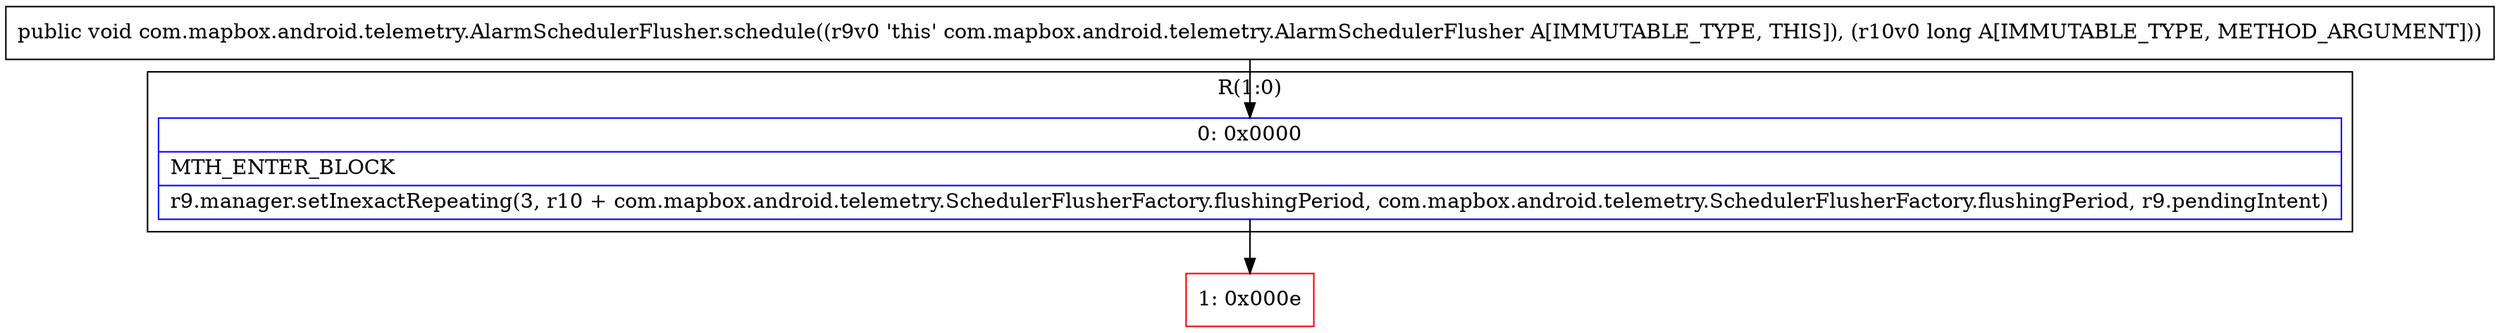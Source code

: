 digraph "CFG forcom.mapbox.android.telemetry.AlarmSchedulerFlusher.schedule(J)V" {
subgraph cluster_Region_1852950631 {
label = "R(1:0)";
node [shape=record,color=blue];
Node_0 [shape=record,label="{0\:\ 0x0000|MTH_ENTER_BLOCK\l|r9.manager.setInexactRepeating(3, r10 + com.mapbox.android.telemetry.SchedulerFlusherFactory.flushingPeriod, com.mapbox.android.telemetry.SchedulerFlusherFactory.flushingPeriod, r9.pendingIntent)\l}"];
}
Node_1 [shape=record,color=red,label="{1\:\ 0x000e}"];
MethodNode[shape=record,label="{public void com.mapbox.android.telemetry.AlarmSchedulerFlusher.schedule((r9v0 'this' com.mapbox.android.telemetry.AlarmSchedulerFlusher A[IMMUTABLE_TYPE, THIS]), (r10v0 long A[IMMUTABLE_TYPE, METHOD_ARGUMENT])) }"];
MethodNode -> Node_0;
Node_0 -> Node_1;
}

